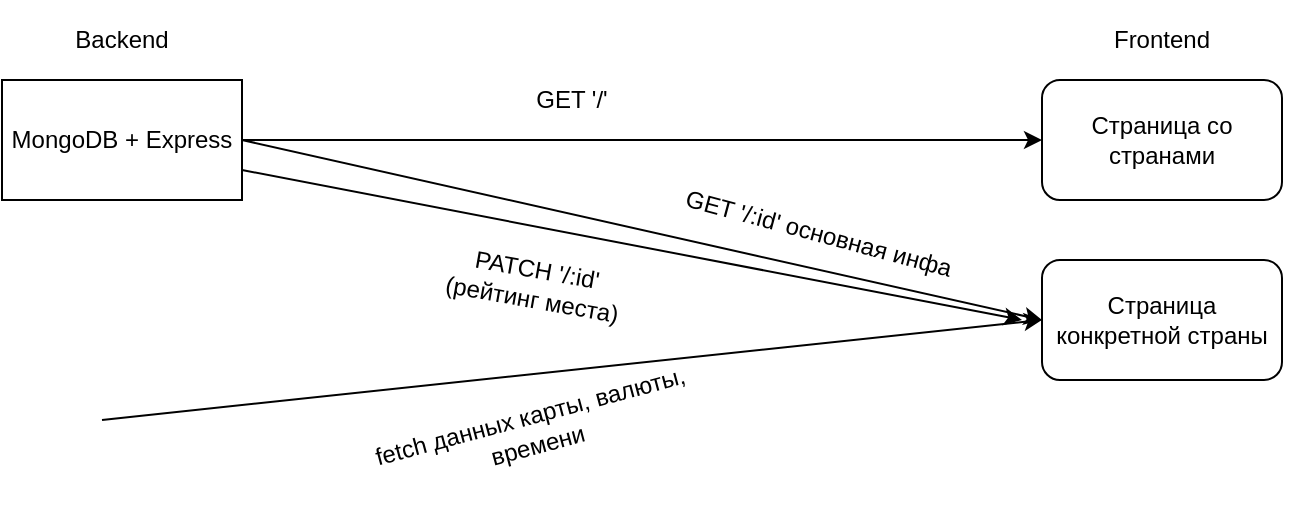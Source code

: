 <mxfile version="14.4.3" type="github">
  <diagram id="V7bD6tvDuis-bAX8pQNE" name="Page-1">
    <mxGraphModel dx="1038" dy="575" grid="1" gridSize="10" guides="1" tooltips="1" connect="1" arrows="1" fold="1" page="1" pageScale="1" pageWidth="827" pageHeight="1169" math="0" shadow="0">
      <root>
        <mxCell id="0" />
        <mxCell id="1" parent="0" />
        <mxCell id="rVa3kurJZuQboSxvV21v-3" value="Backend" style="text;html=1;strokeColor=none;fillColor=none;align=center;verticalAlign=middle;whiteSpace=wrap;rounded=0;" vertex="1" parent="1">
          <mxGeometry x="50" y="60" width="120" height="40" as="geometry" />
        </mxCell>
        <mxCell id="rVa3kurJZuQboSxvV21v-4" value="Frontend" style="text;html=1;strokeColor=none;fillColor=none;align=center;verticalAlign=middle;whiteSpace=wrap;rounded=0;" vertex="1" parent="1">
          <mxGeometry x="560" y="60" width="140" height="40" as="geometry" />
        </mxCell>
        <mxCell id="rVa3kurJZuQboSxvV21v-5" value="MongoDB + Express" style="rounded=0;whiteSpace=wrap;html=1;" vertex="1" parent="1">
          <mxGeometry x="50" y="100" width="120" height="60" as="geometry" />
        </mxCell>
        <mxCell id="rVa3kurJZuQboSxvV21v-6" value="Страница со странами" style="rounded=1;whiteSpace=wrap;html=1;" vertex="1" parent="1">
          <mxGeometry x="570" y="100" width="120" height="60" as="geometry" />
        </mxCell>
        <mxCell id="rVa3kurJZuQboSxvV21v-7" value="&lt;div&gt;Страница конкретной страны&lt;/div&gt;" style="rounded=1;whiteSpace=wrap;html=1;" vertex="1" parent="1">
          <mxGeometry x="570" y="190" width="120" height="60" as="geometry" />
        </mxCell>
        <mxCell id="rVa3kurJZuQboSxvV21v-11" value="" style="endArrow=classic;html=1;exitX=1;exitY=0.5;exitDx=0;exitDy=0;entryX=0;entryY=0.5;entryDx=0;entryDy=0;" edge="1" parent="1" source="rVa3kurJZuQboSxvV21v-5" target="rVa3kurJZuQboSxvV21v-6">
          <mxGeometry width="50" height="50" relative="1" as="geometry">
            <mxPoint x="370" y="290" as="sourcePoint" />
            <mxPoint x="420" y="240" as="targetPoint" />
            <Array as="points" />
          </mxGeometry>
        </mxCell>
        <mxCell id="rVa3kurJZuQboSxvV21v-12" value="GET &#39;/&#39;" style="text;html=1;strokeColor=none;fillColor=none;align=center;verticalAlign=middle;whiteSpace=wrap;rounded=0;" vertex="1" parent="1">
          <mxGeometry x="270" y="100" width="130" height="20" as="geometry" />
        </mxCell>
        <mxCell id="rVa3kurJZuQboSxvV21v-13" value="" style="endArrow=classic;html=1;exitX=1;exitY=0.5;exitDx=0;exitDy=0;entryX=0;entryY=0.5;entryDx=0;entryDy=0;" edge="1" parent="1" source="rVa3kurJZuQboSxvV21v-5" target="rVa3kurJZuQboSxvV21v-7">
          <mxGeometry width="50" height="50" relative="1" as="geometry">
            <mxPoint x="370" y="290" as="sourcePoint" />
            <mxPoint x="420" y="240" as="targetPoint" />
          </mxGeometry>
        </mxCell>
        <mxCell id="rVa3kurJZuQboSxvV21v-14" value="GET &#39;/:id&#39; основная инфа" style="text;html=1;strokeColor=none;fillColor=none;align=center;verticalAlign=middle;whiteSpace=wrap;rounded=0;rotation=15;" vertex="1" parent="1">
          <mxGeometry x="379.12" y="166.65" width="159.42" height="20" as="geometry" />
        </mxCell>
        <mxCell id="rVa3kurJZuQboSxvV21v-15" value="" style="endArrow=classic;html=1;" edge="1" parent="1">
          <mxGeometry width="50" height="50" relative="1" as="geometry">
            <mxPoint x="100" y="270" as="sourcePoint" />
            <mxPoint x="570" y="220" as="targetPoint" />
          </mxGeometry>
        </mxCell>
        <mxCell id="rVa3kurJZuQboSxvV21v-16" value="fetch данных карты, валюты, времени" style="text;html=1;strokeColor=none;fillColor=none;align=center;verticalAlign=middle;whiteSpace=wrap;rounded=0;rotation=-15;" vertex="1" parent="1">
          <mxGeometry x="232.21" y="260" width="167.79" height="30" as="geometry" />
        </mxCell>
        <mxCell id="rVa3kurJZuQboSxvV21v-17" value="" style="endArrow=classic;html=1;exitX=1;exitY=0.75;exitDx=0;exitDy=0;" edge="1" parent="1" source="rVa3kurJZuQboSxvV21v-5">
          <mxGeometry width="50" height="50" relative="1" as="geometry">
            <mxPoint x="370" y="290" as="sourcePoint" />
            <mxPoint x="560" y="220" as="targetPoint" />
          </mxGeometry>
        </mxCell>
        <mxCell id="rVa3kurJZuQboSxvV21v-18" value="&lt;div&gt;PATCH &#39;/:id&#39;&lt;/div&gt;&lt;div&gt;(рейтинг места)&lt;/div&gt;" style="text;html=1;strokeColor=none;fillColor=none;align=center;verticalAlign=middle;whiteSpace=wrap;rounded=0;rotation=10;" vertex="1" parent="1">
          <mxGeometry x="220.66" y="186.65" width="190.88" height="30" as="geometry" />
        </mxCell>
      </root>
    </mxGraphModel>
  </diagram>
</mxfile>

